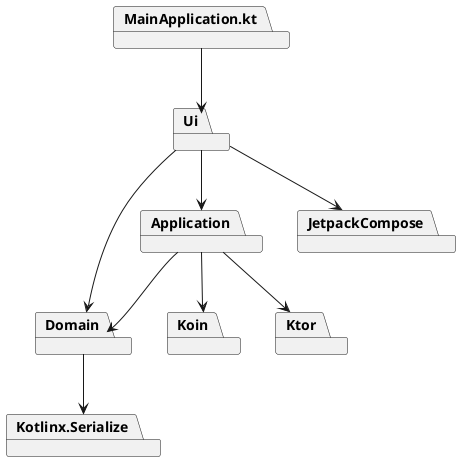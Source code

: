 @startuml

package MainApplication.kt

package Domain
package Application
package Ui

package JetpackCompose
package Koin
package Ktor
package Kotlinx.Serialize

Ui --> JetpackCompose 
Application --> Koin
Application --> Ktor
Domain --> Kotlinx.Serialize

MainApplication.kt --> Ui
Ui --> Application
Application --> Domain
Ui --> Domain


@enduml
